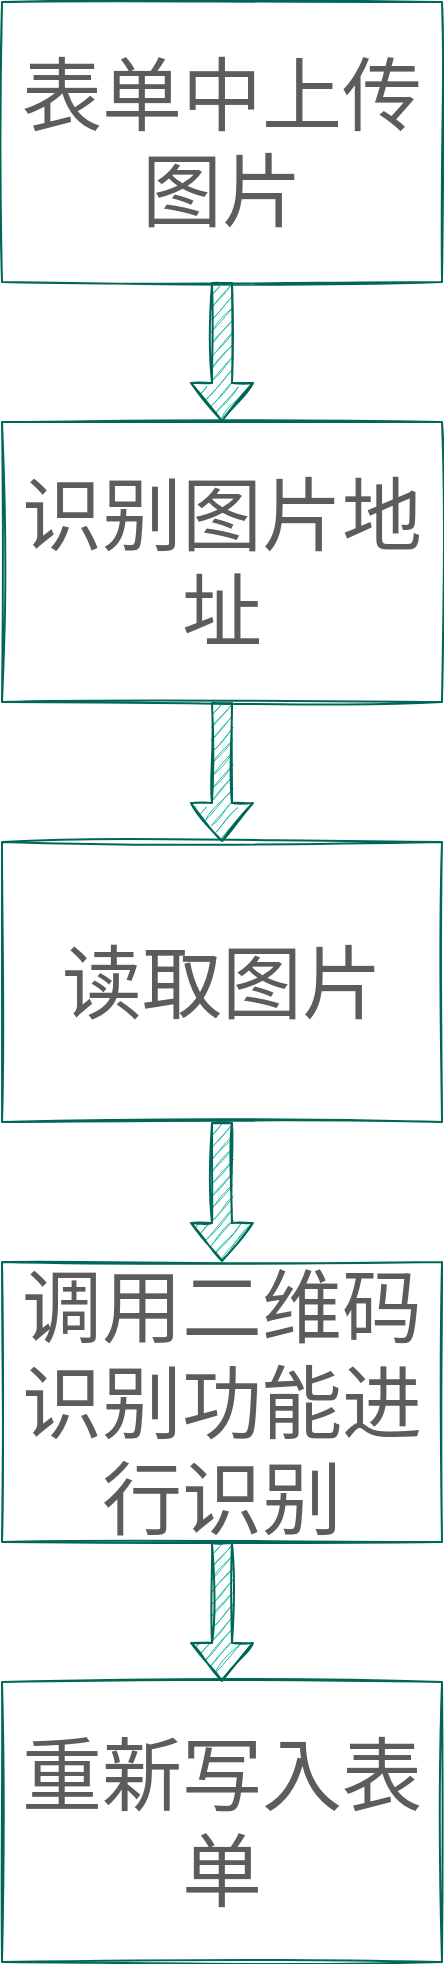 <mxfile version="16.5.1" type="device"><diagram id="C5RBs43oDa-KdzZeNtuy" name="Page-1"><mxGraphModel dx="1102" dy="865" grid="1" gridSize="10" guides="1" tooltips="1" connect="1" arrows="1" fold="1" page="1" pageScale="1" pageWidth="827" pageHeight="1169" math="0" shadow="0"><root><mxCell id="WIyWlLk6GJQsqaUBKTNV-0"/><mxCell id="WIyWlLk6GJQsqaUBKTNV-1" parent="WIyWlLk6GJQsqaUBKTNV-0"/><mxCell id="5oJaXAjA5du61lbW2abR-0" value="&lt;font style=&quot;font-size: 40px&quot;&gt;表单中上传图片&lt;/font&gt;" style="rounded=0;whiteSpace=wrap;html=1;sketch=1;fontColor=#5C5C5C;strokeColor=#006658;fillColor=none;fillStyle=auto;" vertex="1" parent="WIyWlLk6GJQsqaUBKTNV-1"><mxGeometry x="290" y="80" width="220" height="140" as="geometry"/></mxCell><mxCell id="5oJaXAjA5du61lbW2abR-1" value="" style="shape=flexArrow;endArrow=classic;html=1;rounded=1;sketch=1;fontSize=40;fontColor=#5C5C5C;strokeColor=#006658;fillColor=#21C0A5;curved=0;exitX=0.5;exitY=1;exitDx=0;exitDy=0;" edge="1" parent="WIyWlLk6GJQsqaUBKTNV-1" source="5oJaXAjA5du61lbW2abR-0"><mxGeometry width="50" height="50" relative="1" as="geometry"><mxPoint x="390" y="450" as="sourcePoint"/><mxPoint x="400" y="290" as="targetPoint"/></mxGeometry></mxCell><mxCell id="5oJaXAjA5du61lbW2abR-2" value="&lt;span style=&quot;font-size: 40px&quot;&gt;识别图片地址&lt;/span&gt;" style="rounded=0;whiteSpace=wrap;html=1;sketch=1;fontColor=#5C5C5C;strokeColor=#006658;fillColor=none;fillStyle=auto;" vertex="1" parent="WIyWlLk6GJQsqaUBKTNV-1"><mxGeometry x="290" y="290" width="220" height="140" as="geometry"/></mxCell><mxCell id="5oJaXAjA5du61lbW2abR-3" value="" style="shape=flexArrow;endArrow=classic;html=1;rounded=1;sketch=1;fontSize=40;fontColor=#5C5C5C;strokeColor=#006658;fillColor=#21C0A5;curved=0;exitX=0.5;exitY=1;exitDx=0;exitDy=0;" edge="1" parent="WIyWlLk6GJQsqaUBKTNV-1"><mxGeometry width="50" height="50" relative="1" as="geometry"><mxPoint x="400" y="430" as="sourcePoint"/><mxPoint x="400" y="500" as="targetPoint"/></mxGeometry></mxCell><mxCell id="5oJaXAjA5du61lbW2abR-4" value="&lt;span style=&quot;font-size: 40px&quot;&gt;读取图片&lt;/span&gt;" style="rounded=0;whiteSpace=wrap;html=1;sketch=1;fontColor=#5C5C5C;strokeColor=#006658;fillColor=none;fillStyle=auto;" vertex="1" parent="WIyWlLk6GJQsqaUBKTNV-1"><mxGeometry x="290" y="500" width="220" height="140" as="geometry"/></mxCell><mxCell id="5oJaXAjA5du61lbW2abR-7" value="" style="shape=flexArrow;endArrow=classic;html=1;rounded=1;sketch=1;fontSize=40;fontColor=#5C5C5C;strokeColor=#006658;fillColor=#21C0A5;curved=0;exitX=0.5;exitY=1;exitDx=0;exitDy=0;" edge="1" parent="WIyWlLk6GJQsqaUBKTNV-1"><mxGeometry width="50" height="50" relative="1" as="geometry"><mxPoint x="400" y="640" as="sourcePoint"/><mxPoint x="400" y="710" as="targetPoint"/></mxGeometry></mxCell><mxCell id="5oJaXAjA5du61lbW2abR-8" value="&lt;span style=&quot;font-size: 40px&quot;&gt;调用二维码识别功能进行识别&lt;/span&gt;" style="rounded=0;whiteSpace=wrap;html=1;sketch=1;fontColor=#5C5C5C;strokeColor=#006658;fillColor=none;fillStyle=auto;" vertex="1" parent="WIyWlLk6GJQsqaUBKTNV-1"><mxGeometry x="290" y="710" width="220" height="140" as="geometry"/></mxCell><mxCell id="5oJaXAjA5du61lbW2abR-9" value="" style="shape=flexArrow;endArrow=classic;html=1;rounded=1;sketch=1;fontSize=40;fontColor=#5C5C5C;strokeColor=#006658;fillColor=#21C0A5;curved=0;exitX=0.5;exitY=1;exitDx=0;exitDy=0;" edge="1" parent="WIyWlLk6GJQsqaUBKTNV-1"><mxGeometry width="50" height="50" relative="1" as="geometry"><mxPoint x="400" y="850" as="sourcePoint"/><mxPoint x="400" y="920" as="targetPoint"/></mxGeometry></mxCell><mxCell id="5oJaXAjA5du61lbW2abR-10" value="&lt;span style=&quot;font-size: 40px&quot;&gt;重新写入表单&lt;/span&gt;" style="rounded=0;whiteSpace=wrap;html=1;sketch=1;fontColor=#5C5C5C;strokeColor=#006658;fillColor=none;fillStyle=auto;" vertex="1" parent="WIyWlLk6GJQsqaUBKTNV-1"><mxGeometry x="290" y="920" width="220" height="140" as="geometry"/></mxCell></root></mxGraphModel></diagram></mxfile>